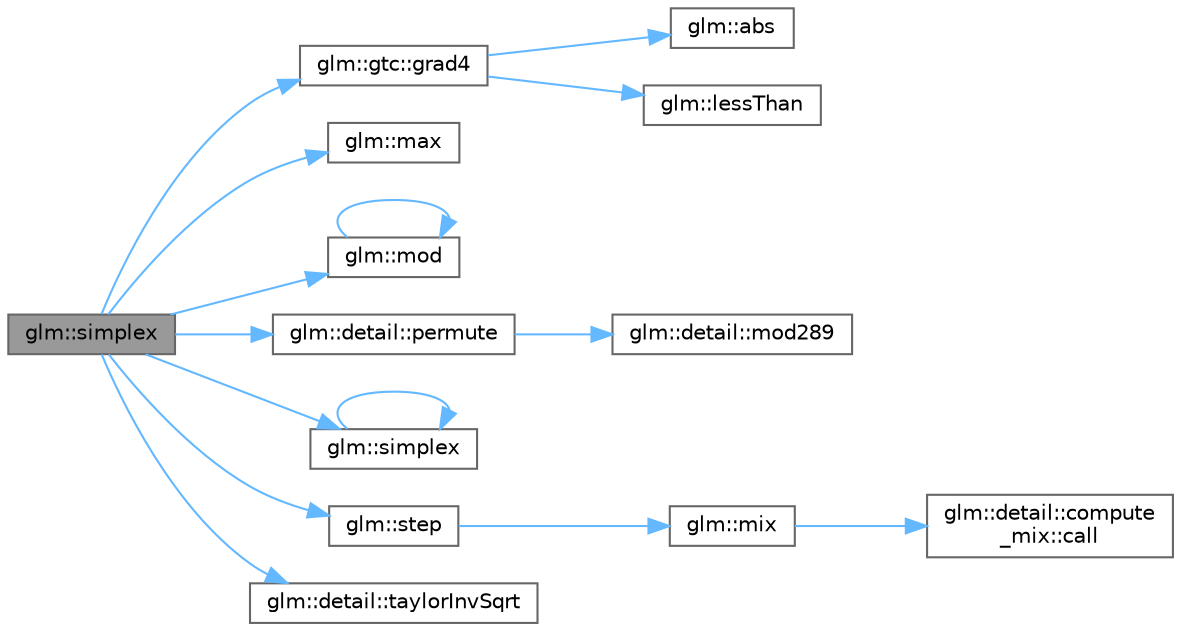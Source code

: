 digraph "glm::simplex"
{
 // LATEX_PDF_SIZE
  bgcolor="transparent";
  edge [fontname=Helvetica,fontsize=10,labelfontname=Helvetica,labelfontsize=10];
  node [fontname=Helvetica,fontsize=10,shape=box,height=0.2,width=0.4];
  rankdir="LR";
  Node1 [id="Node000001",label="glm::simplex",height=0.2,width=0.4,color="gray40", fillcolor="grey60", style="filled", fontcolor="black",tooltip=" "];
  Node1 -> Node2 [id="edge29_Node000001_Node000002",color="steelblue1",style="solid",tooltip=" "];
  Node2 [id="Node000002",label="glm::gtc::grad4",height=0.2,width=0.4,color="grey40", fillcolor="white", style="filled",URL="$namespaceglm_1_1gtc.html#a1085d6d4cf4b29925c0182ab049651ba",tooltip=" "];
  Node2 -> Node3 [id="edge30_Node000002_Node000003",color="steelblue1",style="solid",tooltip=" "];
  Node3 [id="Node000003",label="glm::abs",height=0.2,width=0.4,color="grey40", fillcolor="white", style="filled",URL="$group__core__func__common.html#ga439e60a72eadecfeda2df5449c613a64",tooltip=" "];
  Node2 -> Node4 [id="edge31_Node000002_Node000004",color="steelblue1",style="solid",tooltip=" "];
  Node4 [id="Node000004",label="glm::lessThan",height=0.2,width=0.4,color="grey40", fillcolor="white", style="filled",URL="$group__core__func__vector__relational.html#gaedc3a837f960109afe22ea3f267b9a19",tooltip=" "];
  Node1 -> Node5 [id="edge32_Node000001_Node000005",color="steelblue1",style="solid",tooltip=" "];
  Node5 [id="Node000005",label="glm::max",height=0.2,width=0.4,color="grey40", fillcolor="white", style="filled",URL="$group__core__func__common.html#gae02d42887fc5570451f880e3c624b9ac",tooltip=" "];
  Node1 -> Node6 [id="edge33_Node000001_Node000006",color="steelblue1",style="solid",tooltip=" "];
  Node6 [id="Node000006",label="glm::mod",height=0.2,width=0.4,color="grey40", fillcolor="white", style="filled",URL="$group__core__func__common.html#ga12201563ef902e3b07e0d1d7656efdb1",tooltip=" "];
  Node6 -> Node6 [id="edge34_Node000006_Node000006",color="steelblue1",style="solid",tooltip=" "];
  Node1 -> Node7 [id="edge35_Node000001_Node000007",color="steelblue1",style="solid",tooltip=" "];
  Node7 [id="Node000007",label="glm::detail::permute",height=0.2,width=0.4,color="grey40", fillcolor="white", style="filled",URL="$namespaceglm_1_1detail.html#adce908e01ac22b5e55c29bacbf6a37a5",tooltip=" "];
  Node7 -> Node8 [id="edge36_Node000007_Node000008",color="steelblue1",style="solid",tooltip=" "];
  Node8 [id="Node000008",label="glm::detail::mod289",height=0.2,width=0.4,color="grey40", fillcolor="white", style="filled",URL="$namespaceglm_1_1detail.html#a9968154b610b2b78f492b2f7babd728c",tooltip=" "];
  Node1 -> Node9 [id="edge37_Node000001_Node000009",color="steelblue1",style="solid",tooltip=" "];
  Node9 [id="Node000009",label="glm::simplex",height=0.2,width=0.4,color="grey40", fillcolor="white", style="filled",URL="$group__gtc__noise.html#ga8122468c69015ff397349a7dcc638b27",tooltip=" "];
  Node9 -> Node9 [id="edge38_Node000009_Node000009",color="steelblue1",style="solid",tooltip=" "];
  Node1 -> Node10 [id="edge39_Node000001_Node000010",color="steelblue1",style="solid",tooltip=" "];
  Node10 [id="Node000010",label="glm::step",height=0.2,width=0.4,color="grey40", fillcolor="white", style="filled",URL="$group__core__func__common.html#ga015a1261ff23e12650211aa872863cce",tooltip=" "];
  Node10 -> Node11 [id="edge40_Node000010_Node000011",color="steelblue1",style="solid",tooltip=" "];
  Node11 [id="Node000011",label="glm::mix",height=0.2,width=0.4,color="grey40", fillcolor="white", style="filled",URL="$group__core__func__common.html#ga8e93f374aae27d1a88b921860351f8d4",tooltip=" "];
  Node11 -> Node12 [id="edge41_Node000011_Node000012",color="steelblue1",style="solid",tooltip=" "];
  Node12 [id="Node000012",label="glm::detail::compute\l_mix::call",height=0.2,width=0.4,color="grey40", fillcolor="white", style="filled",URL="$structglm_1_1detail_1_1compute__mix.html#a13fd963d8385f36486509a48fd68da1c",tooltip=" "];
  Node1 -> Node13 [id="edge42_Node000001_Node000013",color="steelblue1",style="solid",tooltip=" "];
  Node13 [id="Node000013",label="glm::detail::taylorInvSqrt",height=0.2,width=0.4,color="grey40", fillcolor="white", style="filled",URL="$namespaceglm_1_1detail.html#a82e6fa9d633a5f76f8b7e046ac5d91f4",tooltip=" "];
}
